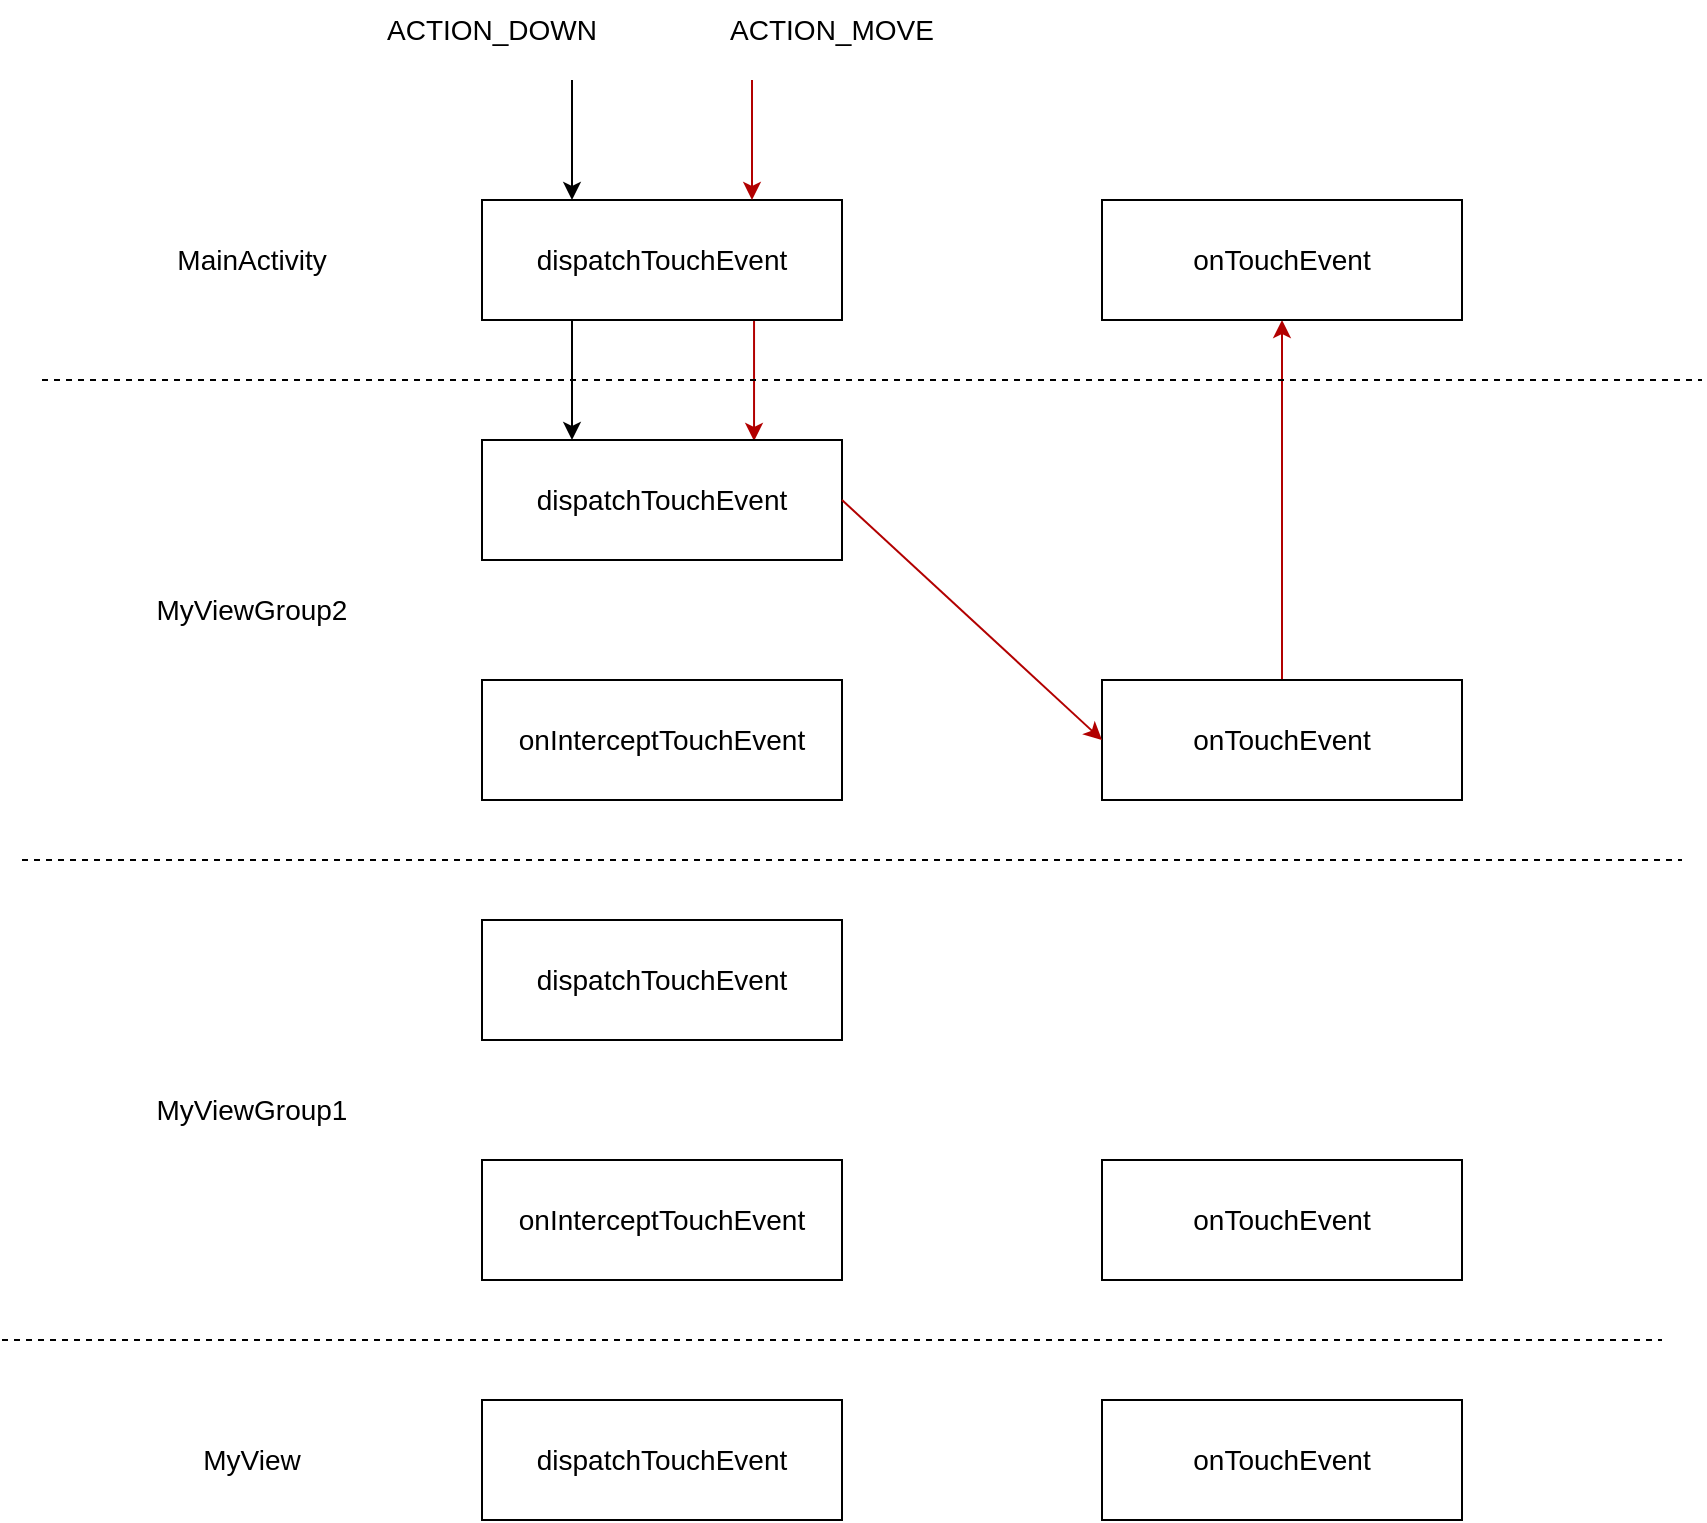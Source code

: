 <mxfile version="20.6.2" type="device"><diagram id="cjnYOt9zEhIVLolNWVA8" name="第 1 页"><mxGraphModel dx="943" dy="558" grid="1" gridSize="10" guides="1" tooltips="1" connect="1" arrows="1" fold="1" page="1" pageScale="1" pageWidth="827" pageHeight="1169" math="0" shadow="0"><root><mxCell id="0"/><mxCell id="1" parent="0"/><mxCell id="qp5EfxSRmxc_03JNL3Yc-1" style="edgeStyle=orthogonalEdgeStyle;rounded=0;orthogonalLoop=1;jettySize=auto;html=1;exitX=0.25;exitY=1;exitDx=0;exitDy=0;entryX=0.25;entryY=0;entryDx=0;entryDy=0;" parent="1" source="BhbTwz_tKM_GwKJJgFK0-1" target="BhbTwz_tKM_GwKJJgFK0-4" edge="1"><mxGeometry relative="1" as="geometry"/></mxCell><mxCell id="qp5EfxSRmxc_03JNL3Yc-2" style="edgeStyle=orthogonalEdgeStyle;rounded=0;orthogonalLoop=1;jettySize=auto;html=1;exitX=0.789;exitY=1.008;exitDx=0;exitDy=0;entryX=0.789;entryY=0.008;entryDx=0;entryDy=0;fillColor=#e51400;strokeColor=#B20000;entryPerimeter=0;exitPerimeter=0;" parent="1" edge="1"><mxGeometry relative="1" as="geometry"><mxPoint x="456.02" y="320.48" as="sourcePoint"/><mxPoint x="456.02" y="380.48" as="targetPoint"/></mxGeometry></mxCell><mxCell id="BhbTwz_tKM_GwKJJgFK0-1" value="dispatchTouchEvent" style="rounded=0;whiteSpace=wrap;html=1;fontSize=14;" parent="1" vertex="1"><mxGeometry x="320" y="260" width="180" height="60" as="geometry"/></mxCell><mxCell id="BhbTwz_tKM_GwKJJgFK0-2" value="" style="endArrow=classic;html=1;rounded=0;entryX=0.25;entryY=0;entryDx=0;entryDy=0;fontSize=14;" parent="1" target="BhbTwz_tKM_GwKJJgFK0-1" edge="1"><mxGeometry width="50" height="50" relative="1" as="geometry"><mxPoint x="365" y="200" as="sourcePoint"/><mxPoint x="690" y="270" as="targetPoint"/></mxGeometry></mxCell><mxCell id="BhbTwz_tKM_GwKJJgFK0-3" value="ACTION_DOWN" style="text;html=1;strokeColor=none;fillColor=none;align=center;verticalAlign=middle;whiteSpace=wrap;rounded=0;fontSize=14;" parent="1" vertex="1"><mxGeometry x="250" y="160" width="150" height="30" as="geometry"/></mxCell><mxCell id="BhbTwz_tKM_GwKJJgFK0-4" value="dispatchTouchEvent" style="rounded=0;whiteSpace=wrap;html=1;fontSize=14;" parent="1" vertex="1"><mxGeometry x="320" y="380" width="180" height="60" as="geometry"/></mxCell><mxCell id="BhbTwz_tKM_GwKJJgFK0-6" value="dispatchTouchEvent" style="rounded=0;whiteSpace=wrap;html=1;fontSize=14;" parent="1" vertex="1"><mxGeometry x="320" y="620" width="180" height="60" as="geometry"/></mxCell><mxCell id="BhbTwz_tKM_GwKJJgFK0-9" value="dispatchTouchEvent" style="rounded=0;whiteSpace=wrap;html=1;fontSize=14;" parent="1" vertex="1"><mxGeometry x="320" y="860" width="180" height="60" as="geometry"/></mxCell><mxCell id="BhbTwz_tKM_GwKJJgFK0-11" value="onTouchEvent" style="rounded=0;whiteSpace=wrap;html=1;fontSize=14;" parent="1" vertex="1"><mxGeometry x="630" y="860" width="180" height="60" as="geometry"/></mxCell><mxCell id="BhbTwz_tKM_GwKJJgFK0-14" value="onTouchEvent" style="rounded=0;whiteSpace=wrap;html=1;fontSize=14;" parent="1" vertex="1"><mxGeometry x="630" y="740" width="180" height="60" as="geometry"/></mxCell><mxCell id="O7QOTWFxwfAo6-UGOlTm-2" style="edgeStyle=orthogonalEdgeStyle;rounded=0;orthogonalLoop=1;jettySize=auto;html=1;exitX=0.5;exitY=0;exitDx=0;exitDy=0;entryX=0.5;entryY=1;entryDx=0;entryDy=0;fillColor=#e51400;strokeColor=#B20000;" edge="1" parent="1" source="BhbTwz_tKM_GwKJJgFK0-16" target="BhbTwz_tKM_GwKJJgFK0-17"><mxGeometry relative="1" as="geometry"/></mxCell><mxCell id="BhbTwz_tKM_GwKJJgFK0-16" value="onTouchEvent" style="rounded=0;whiteSpace=wrap;html=1;fontSize=14;" parent="1" vertex="1"><mxGeometry x="630" y="500" width="180" height="60" as="geometry"/></mxCell><mxCell id="BhbTwz_tKM_GwKJJgFK0-17" value="onTouchEvent" style="rounded=0;whiteSpace=wrap;html=1;fontSize=14;" parent="1" vertex="1"><mxGeometry x="630" y="260" width="180" height="60" as="geometry"/></mxCell><mxCell id="BhbTwz_tKM_GwKJJgFK0-18" value="" style="endArrow=none;dashed=1;html=1;rounded=0;fontSize=14;" parent="1" edge="1"><mxGeometry width="50" height="50" relative="1" as="geometry"><mxPoint x="100" y="350" as="sourcePoint"/><mxPoint x="930" y="350" as="targetPoint"/></mxGeometry></mxCell><mxCell id="BhbTwz_tKM_GwKJJgFK0-19" value="MainActivity" style="text;html=1;strokeColor=none;fillColor=none;align=center;verticalAlign=middle;whiteSpace=wrap;rounded=0;fontSize=14;" parent="1" vertex="1"><mxGeometry x="130" y="275" width="150" height="30" as="geometry"/></mxCell><mxCell id="BhbTwz_tKM_GwKJJgFK0-20" value="" style="endArrow=none;dashed=1;html=1;rounded=0;fontSize=14;" parent="1" edge="1"><mxGeometry width="50" height="50" relative="1" as="geometry"><mxPoint x="90" y="590" as="sourcePoint"/><mxPoint x="920" y="590" as="targetPoint"/></mxGeometry></mxCell><mxCell id="BhbTwz_tKM_GwKJJgFK0-21" value="" style="endArrow=none;dashed=1;html=1;rounded=0;fontSize=14;" parent="1" edge="1"><mxGeometry width="50" height="50" relative="1" as="geometry"><mxPoint x="80" y="830" as="sourcePoint"/><mxPoint x="910" y="830" as="targetPoint"/></mxGeometry></mxCell><mxCell id="BhbTwz_tKM_GwKJJgFK0-22" value="MyViewGroup2" style="text;html=1;strokeColor=none;fillColor=none;align=center;verticalAlign=middle;whiteSpace=wrap;rounded=0;fontSize=14;" parent="1" vertex="1"><mxGeometry x="130" y="450" width="150" height="30" as="geometry"/></mxCell><mxCell id="BhbTwz_tKM_GwKJJgFK0-23" value="MyViewGroup1" style="text;html=1;strokeColor=none;fillColor=none;align=center;verticalAlign=middle;whiteSpace=wrap;rounded=0;fontSize=14;" parent="1" vertex="1"><mxGeometry x="130" y="700" width="150" height="30" as="geometry"/></mxCell><mxCell id="BhbTwz_tKM_GwKJJgFK0-24" value="MyView" style="text;html=1;strokeColor=none;fillColor=none;align=center;verticalAlign=middle;whiteSpace=wrap;rounded=0;fontSize=14;" parent="1" vertex="1"><mxGeometry x="130" y="875" width="150" height="30" as="geometry"/></mxCell><mxCell id="PAZ1qqW9tEFOrxL6rgNG-1" value="&lt;p&gt;onInterceptTouchEvent&lt;/p&gt;" style="rounded=0;whiteSpace=wrap;html=1;fontSize=14;" parent="1" vertex="1"><mxGeometry x="320" y="500" width="180" height="60" as="geometry"/></mxCell><mxCell id="PAZ1qqW9tEFOrxL6rgNG-4" value="onInterceptTouchEvent" style="rounded=0;whiteSpace=wrap;html=1;fontSize=14;" parent="1" vertex="1"><mxGeometry x="320" y="740" width="180" height="60" as="geometry"/></mxCell><mxCell id="LDKud9TA5X5AGgoheaG7-8" value="" style="endArrow=classic;html=1;rounded=0;entryX=0.25;entryY=0;entryDx=0;entryDy=0;fontSize=14;fillColor=#e51400;strokeColor=#B20000;" parent="1" edge="1"><mxGeometry width="50" height="50" relative="1" as="geometry"><mxPoint x="455" y="200" as="sourcePoint"/><mxPoint x="455" y="260" as="targetPoint"/></mxGeometry></mxCell><mxCell id="LDKud9TA5X5AGgoheaG7-9" value="ACTION_MOVE" style="text;html=1;strokeColor=none;fillColor=none;align=center;verticalAlign=middle;whiteSpace=wrap;rounded=0;fontSize=14;" parent="1" vertex="1"><mxGeometry x="420" y="160" width="150" height="30" as="geometry"/></mxCell><mxCell id="O7QOTWFxwfAo6-UGOlTm-1" value="" style="endArrow=classic;html=1;rounded=0;entryX=0;entryY=0.5;entryDx=0;entryDy=0;exitX=1;exitY=0.5;exitDx=0;exitDy=0;fillColor=#e51400;strokeColor=#B20000;" edge="1" parent="1" source="BhbTwz_tKM_GwKJJgFK0-4" target="BhbTwz_tKM_GwKJJgFK0-16"><mxGeometry width="50" height="50" relative="1" as="geometry"><mxPoint x="460" y="420" as="sourcePoint"/><mxPoint x="510" y="370" as="targetPoint"/></mxGeometry></mxCell></root></mxGraphModel></diagram></mxfile>